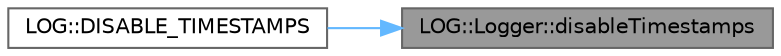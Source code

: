 digraph "LOG::Logger::disableTimestamps"
{
 // LATEX_PDF_SIZE
  bgcolor="transparent";
  edge [fontname=Helvetica,fontsize=10,labelfontname=Helvetica,labelfontsize=10];
  node [fontname=Helvetica,fontsize=10,shape=box,height=0.2,width=0.4];
  rankdir="RL";
  Node1 [id="Node000001",label="LOG::Logger::disableTimestamps",height=0.2,width=0.4,color="gray40", fillcolor="grey60", style="filled", fontcolor="black",tooltip=" "];
  Node1 -> Node2 [id="edge1_Node000001_Node000002",dir="back",color="steelblue1",style="solid",tooltip=" "];
  Node2 [id="Node000002",label="LOG::DISABLE_TIMESTAMPS",height=0.2,width=0.4,color="grey40", fillcolor="white", style="filled",URL="$namespace_l_o_g.html#a9bb02e1972964f296fc4817a03352b6c",tooltip=" "];
}
